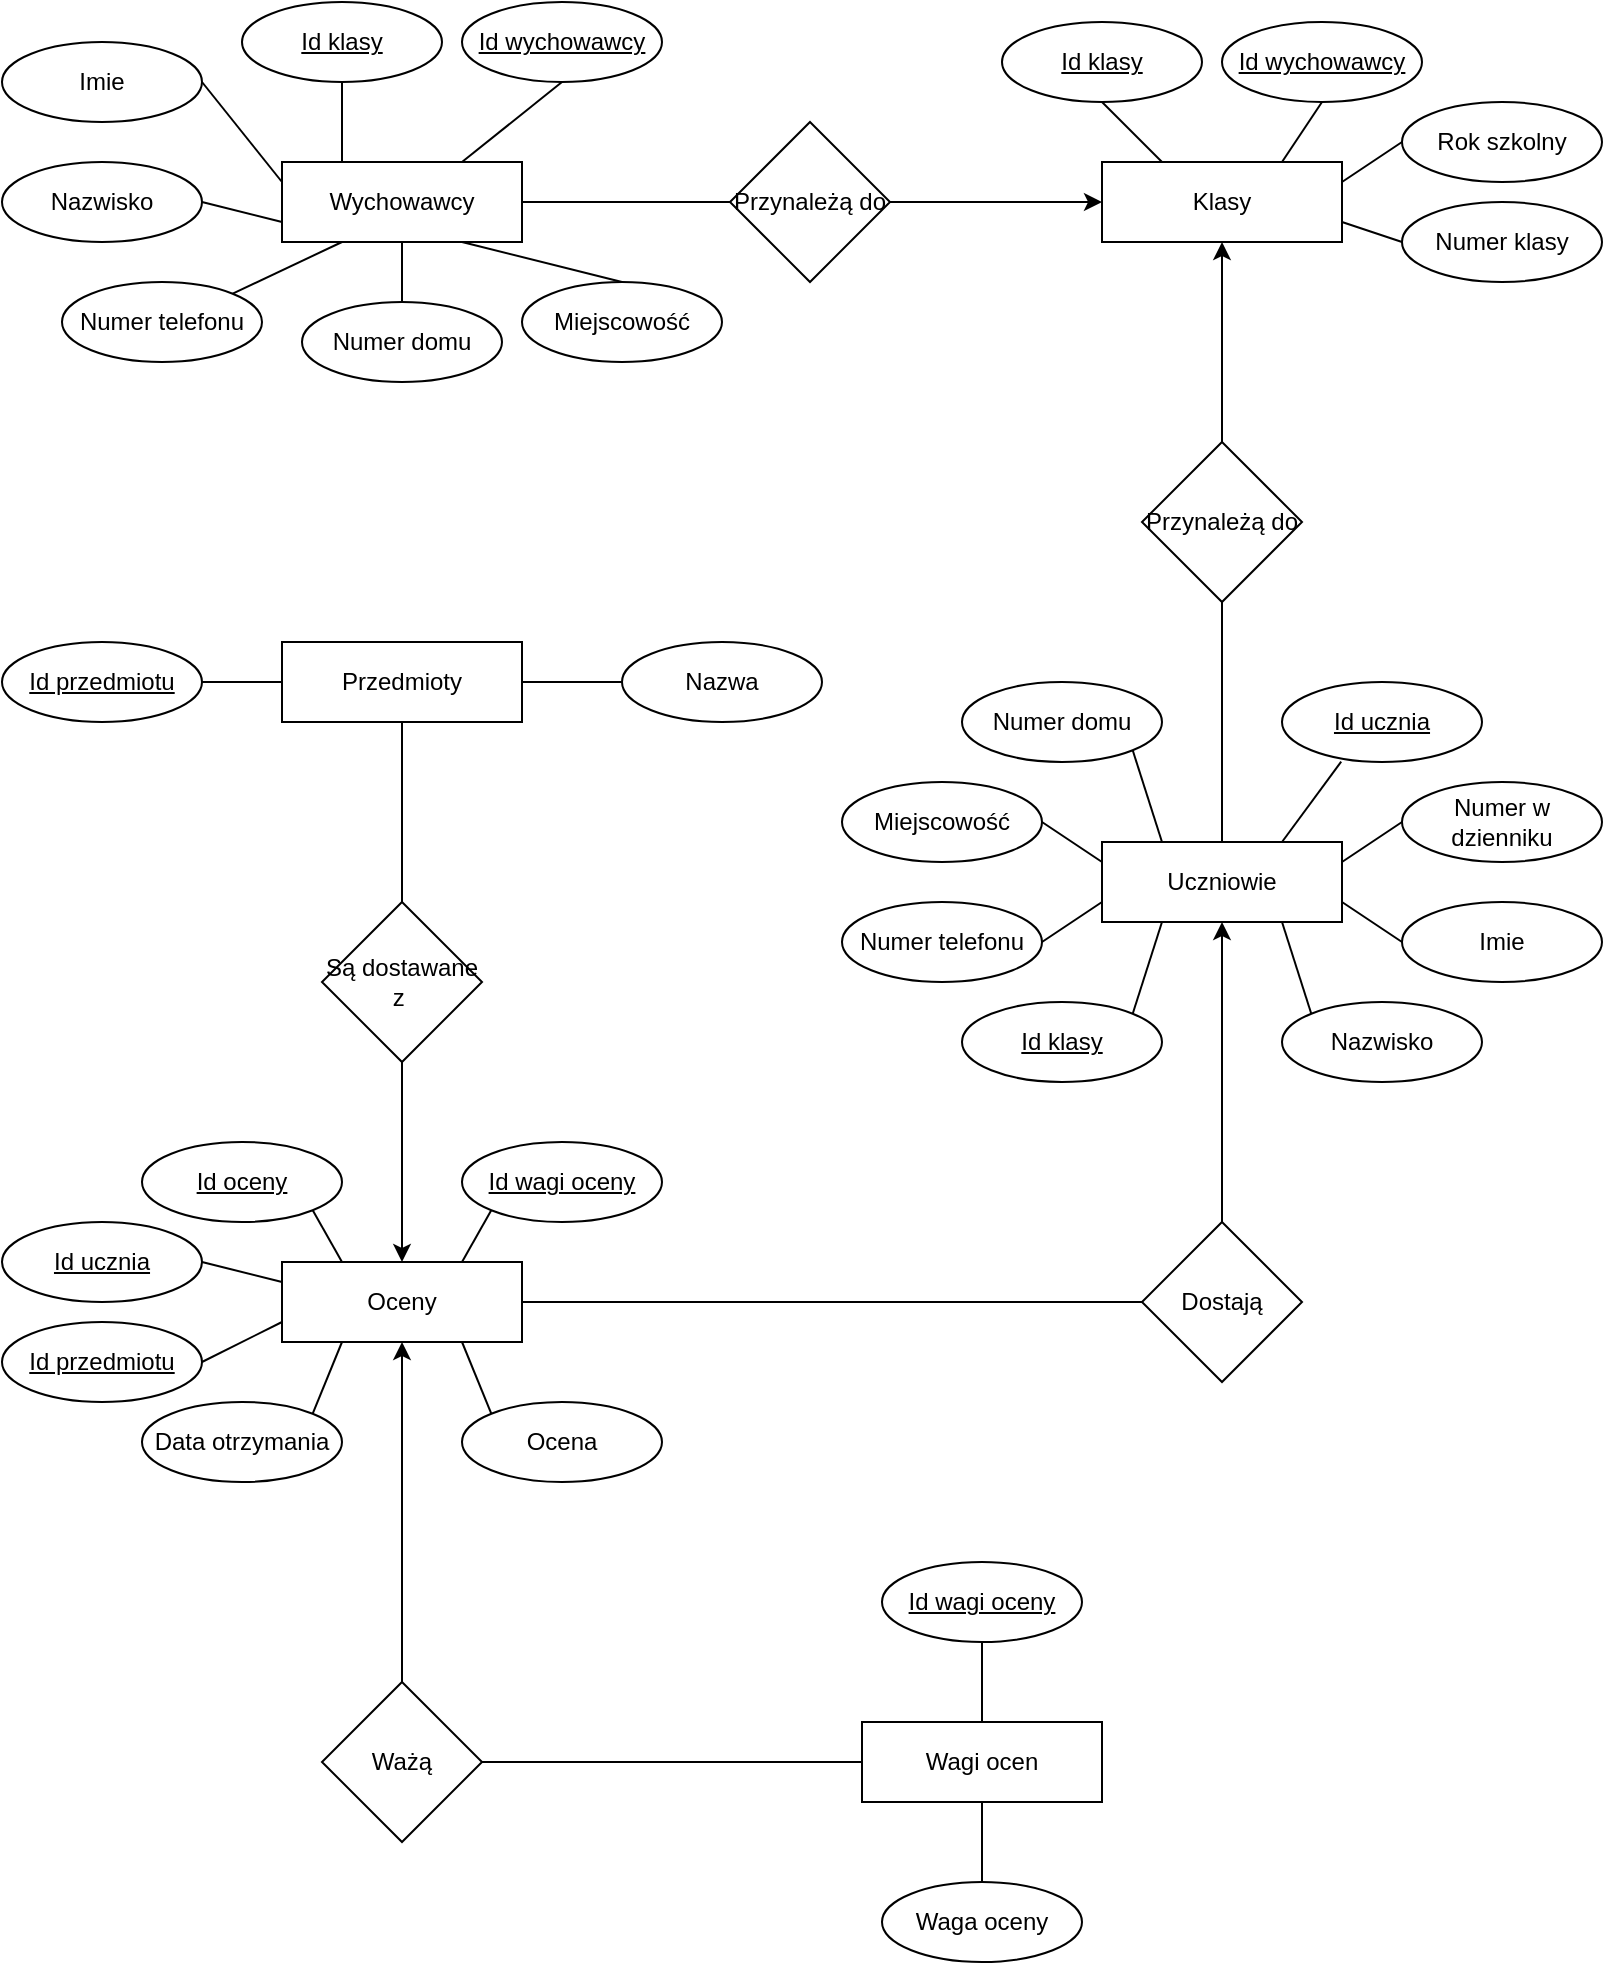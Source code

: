 <mxfile version="21.1.7" type="device">
  <diagram name="Strona-1" id="qrSkr-xfVl-pDHte07sF">
    <mxGraphModel dx="1290" dy="541" grid="1" gridSize="10" guides="1" tooltips="1" connect="1" arrows="1" fold="1" page="1" pageScale="1" pageWidth="827" pageHeight="1169" math="0" shadow="0">
      <root>
        <mxCell id="0" />
        <mxCell id="1" parent="0" />
        <mxCell id="S8km0iW-fhwd8pFj9Efh-2" value="Uczniowie" style="whiteSpace=wrap;html=1;align=center;" vertex="1" parent="1">
          <mxGeometry x="560" y="450" width="120" height="40" as="geometry" />
        </mxCell>
        <mxCell id="S8km0iW-fhwd8pFj9Efh-3" value="Przynależą do" style="shape=rhombus;perimeter=rhombusPerimeter;whiteSpace=wrap;html=1;align=center;" vertex="1" parent="1">
          <mxGeometry x="580" y="250" width="80" height="80" as="geometry" />
        </mxCell>
        <mxCell id="S8km0iW-fhwd8pFj9Efh-4" value="Przynależą do" style="shape=rhombus;perimeter=rhombusPerimeter;whiteSpace=wrap;html=1;align=center;" vertex="1" parent="1">
          <mxGeometry x="374" y="90" width="80" height="80" as="geometry" />
        </mxCell>
        <mxCell id="S8km0iW-fhwd8pFj9Efh-5" value="Klasy" style="whiteSpace=wrap;html=1;align=center;" vertex="1" parent="1">
          <mxGeometry x="560" y="110" width="120" height="40" as="geometry" />
        </mxCell>
        <mxCell id="S8km0iW-fhwd8pFj9Efh-6" value="" style="endArrow=classic;html=1;rounded=0;exitX=0.5;exitY=0;exitDx=0;exitDy=0;entryX=0.5;entryY=1;entryDx=0;entryDy=0;" edge="1" parent="1" source="S8km0iW-fhwd8pFj9Efh-3" target="S8km0iW-fhwd8pFj9Efh-5">
          <mxGeometry width="50" height="50" relative="1" as="geometry">
            <mxPoint x="390" y="290" as="sourcePoint" />
            <mxPoint x="440" y="240" as="targetPoint" />
          </mxGeometry>
        </mxCell>
        <mxCell id="S8km0iW-fhwd8pFj9Efh-7" value="" style="endArrow=classic;html=1;rounded=0;entryX=0;entryY=0.5;entryDx=0;entryDy=0;exitX=1;exitY=0.5;exitDx=0;exitDy=0;" edge="1" parent="1" source="S8km0iW-fhwd8pFj9Efh-4" target="S8km0iW-fhwd8pFj9Efh-5">
          <mxGeometry width="50" height="50" relative="1" as="geometry">
            <mxPoint x="390" y="290" as="sourcePoint" />
            <mxPoint x="440" y="240" as="targetPoint" />
          </mxGeometry>
        </mxCell>
        <mxCell id="S8km0iW-fhwd8pFj9Efh-8" value="" style="endArrow=none;html=1;rounded=0;exitX=0.5;exitY=0;exitDx=0;exitDy=0;entryX=0.5;entryY=1;entryDx=0;entryDy=0;" edge="1" parent="1" source="S8km0iW-fhwd8pFj9Efh-2" target="S8km0iW-fhwd8pFj9Efh-3">
          <mxGeometry width="50" height="50" relative="1" as="geometry">
            <mxPoint x="390" y="290" as="sourcePoint" />
            <mxPoint x="440" y="240" as="targetPoint" />
          </mxGeometry>
        </mxCell>
        <mxCell id="S8km0iW-fhwd8pFj9Efh-9" value="Wychowawcy" style="whiteSpace=wrap;html=1;align=center;" vertex="1" parent="1">
          <mxGeometry x="150" y="110" width="120" height="40" as="geometry" />
        </mxCell>
        <mxCell id="S8km0iW-fhwd8pFj9Efh-11" value="" style="endArrow=none;html=1;rounded=0;exitX=1;exitY=0.5;exitDx=0;exitDy=0;entryX=0;entryY=0.5;entryDx=0;entryDy=0;" edge="1" parent="1" source="S8km0iW-fhwd8pFj9Efh-9" target="S8km0iW-fhwd8pFj9Efh-4">
          <mxGeometry width="50" height="50" relative="1" as="geometry">
            <mxPoint x="390" y="290" as="sourcePoint" />
            <mxPoint x="440" y="240" as="targetPoint" />
          </mxGeometry>
        </mxCell>
        <mxCell id="S8km0iW-fhwd8pFj9Efh-12" value="Oceny" style="whiteSpace=wrap;html=1;align=center;" vertex="1" parent="1">
          <mxGeometry x="150" y="660" width="120" height="40" as="geometry" />
        </mxCell>
        <mxCell id="S8km0iW-fhwd8pFj9Efh-13" value="Dostają" style="shape=rhombus;perimeter=rhombusPerimeter;whiteSpace=wrap;html=1;align=center;" vertex="1" parent="1">
          <mxGeometry x="580" y="640" width="80" height="80" as="geometry" />
        </mxCell>
        <mxCell id="S8km0iW-fhwd8pFj9Efh-14" value="" style="endArrow=none;html=1;rounded=0;exitX=1;exitY=0.5;exitDx=0;exitDy=0;entryX=0;entryY=0.5;entryDx=0;entryDy=0;" edge="1" parent="1" source="S8km0iW-fhwd8pFj9Efh-12" target="S8km0iW-fhwd8pFj9Efh-13">
          <mxGeometry width="50" height="50" relative="1" as="geometry">
            <mxPoint x="390" y="390" as="sourcePoint" />
            <mxPoint x="440" y="340" as="targetPoint" />
          </mxGeometry>
        </mxCell>
        <mxCell id="S8km0iW-fhwd8pFj9Efh-15" value="" style="endArrow=classic;html=1;rounded=0;exitX=0.5;exitY=0;exitDx=0;exitDy=0;entryX=0.5;entryY=1;entryDx=0;entryDy=0;" edge="1" parent="1" source="S8km0iW-fhwd8pFj9Efh-13" target="S8km0iW-fhwd8pFj9Efh-2">
          <mxGeometry width="50" height="50" relative="1" as="geometry">
            <mxPoint x="390" y="390" as="sourcePoint" />
            <mxPoint x="440" y="340" as="targetPoint" />
          </mxGeometry>
        </mxCell>
        <mxCell id="S8km0iW-fhwd8pFj9Efh-17" value="Wagi ocen" style="whiteSpace=wrap;html=1;align=center;" vertex="1" parent="1">
          <mxGeometry x="440" y="890" width="120" height="40" as="geometry" />
        </mxCell>
        <mxCell id="S8km0iW-fhwd8pFj9Efh-19" value="" style="endArrow=classic;html=1;rounded=0;exitX=0.5;exitY=0;exitDx=0;exitDy=0;entryX=0.5;entryY=1;entryDx=0;entryDy=0;" edge="1" parent="1" source="S8km0iW-fhwd8pFj9Efh-18" target="S8km0iW-fhwd8pFj9Efh-12">
          <mxGeometry width="50" height="50" relative="1" as="geometry">
            <mxPoint x="390" y="490" as="sourcePoint" />
            <mxPoint x="440" y="440" as="targetPoint" />
          </mxGeometry>
        </mxCell>
        <mxCell id="S8km0iW-fhwd8pFj9Efh-21" value="" style="endArrow=none;html=1;rounded=0;exitX=0;exitY=0.5;exitDx=0;exitDy=0;entryX=1;entryY=0.5;entryDx=0;entryDy=0;" edge="1" parent="1" source="S8km0iW-fhwd8pFj9Efh-17" target="S8km0iW-fhwd8pFj9Efh-18">
          <mxGeometry width="50" height="50" relative="1" as="geometry">
            <mxPoint x="620" y="440" as="sourcePoint" />
            <mxPoint x="440" y="440" as="targetPoint" />
          </mxGeometry>
        </mxCell>
        <mxCell id="S8km0iW-fhwd8pFj9Efh-18" value="Ważą" style="shape=rhombus;perimeter=rhombusPerimeter;whiteSpace=wrap;html=1;align=center;" vertex="1" parent="1">
          <mxGeometry x="170" y="870" width="80" height="80" as="geometry" />
        </mxCell>
        <mxCell id="S8km0iW-fhwd8pFj9Efh-24" value="Id wychowawcy" style="ellipse;whiteSpace=wrap;html=1;align=center;fontStyle=4;" vertex="1" parent="1">
          <mxGeometry x="240" y="30" width="100" height="40" as="geometry" />
        </mxCell>
        <mxCell id="S8km0iW-fhwd8pFj9Efh-25" value="" style="endArrow=none;html=1;rounded=0;exitX=0.75;exitY=0;exitDx=0;exitDy=0;entryX=0.5;entryY=1;entryDx=0;entryDy=0;" edge="1" parent="1" source="S8km0iW-fhwd8pFj9Efh-9" target="S8km0iW-fhwd8pFj9Efh-24">
          <mxGeometry relative="1" as="geometry">
            <mxPoint x="330" y="170" as="sourcePoint" />
            <mxPoint x="490" y="170" as="targetPoint" />
          </mxGeometry>
        </mxCell>
        <mxCell id="S8km0iW-fhwd8pFj9Efh-26" value="Id klasy" style="ellipse;whiteSpace=wrap;html=1;align=center;fontStyle=4;" vertex="1" parent="1">
          <mxGeometry x="130" y="30" width="100" height="40" as="geometry" />
        </mxCell>
        <mxCell id="S8km0iW-fhwd8pFj9Efh-27" value="" style="endArrow=none;html=1;rounded=0;exitX=0.25;exitY=0;exitDx=0;exitDy=0;entryX=0.5;entryY=1;entryDx=0;entryDy=0;" edge="1" parent="1" source="S8km0iW-fhwd8pFj9Efh-9" target="S8km0iW-fhwd8pFj9Efh-26">
          <mxGeometry relative="1" as="geometry">
            <mxPoint x="330" y="170" as="sourcePoint" />
            <mxPoint x="490" y="170" as="targetPoint" />
          </mxGeometry>
        </mxCell>
        <mxCell id="S8km0iW-fhwd8pFj9Efh-28" value="Imie" style="ellipse;whiteSpace=wrap;html=1;align=center;" vertex="1" parent="1">
          <mxGeometry x="10" y="50" width="100" height="40" as="geometry" />
        </mxCell>
        <mxCell id="S8km0iW-fhwd8pFj9Efh-29" value="" style="endArrow=none;html=1;rounded=0;exitX=0;exitY=0.25;exitDx=0;exitDy=0;entryX=1;entryY=0.5;entryDx=0;entryDy=0;" edge="1" parent="1" source="S8km0iW-fhwd8pFj9Efh-9" target="S8km0iW-fhwd8pFj9Efh-28">
          <mxGeometry relative="1" as="geometry">
            <mxPoint x="330" y="170" as="sourcePoint" />
            <mxPoint x="490" y="170" as="targetPoint" />
          </mxGeometry>
        </mxCell>
        <mxCell id="S8km0iW-fhwd8pFj9Efh-30" value="Nazwisko" style="ellipse;whiteSpace=wrap;html=1;align=center;" vertex="1" parent="1">
          <mxGeometry x="10" y="110" width="100" height="40" as="geometry" />
        </mxCell>
        <mxCell id="S8km0iW-fhwd8pFj9Efh-31" value="" style="endArrow=none;html=1;rounded=0;exitX=1;exitY=0.5;exitDx=0;exitDy=0;entryX=0;entryY=0.75;entryDx=0;entryDy=0;" edge="1" parent="1" source="S8km0iW-fhwd8pFj9Efh-30" target="S8km0iW-fhwd8pFj9Efh-9">
          <mxGeometry relative="1" as="geometry">
            <mxPoint x="330" y="170" as="sourcePoint" />
            <mxPoint x="490" y="170" as="targetPoint" />
          </mxGeometry>
        </mxCell>
        <mxCell id="S8km0iW-fhwd8pFj9Efh-33" value="Numer telefonu" style="ellipse;whiteSpace=wrap;html=1;align=center;" vertex="1" parent="1">
          <mxGeometry x="40" y="170" width="100" height="40" as="geometry" />
        </mxCell>
        <mxCell id="S8km0iW-fhwd8pFj9Efh-34" value="Miejscowość" style="ellipse;whiteSpace=wrap;html=1;align=center;" vertex="1" parent="1">
          <mxGeometry x="270" y="170" width="100" height="40" as="geometry" />
        </mxCell>
        <mxCell id="S8km0iW-fhwd8pFj9Efh-35" value="Numer domu" style="ellipse;whiteSpace=wrap;html=1;align=center;" vertex="1" parent="1">
          <mxGeometry x="160" y="180" width="100" height="40" as="geometry" />
        </mxCell>
        <mxCell id="S8km0iW-fhwd8pFj9Efh-36" value="" style="endArrow=none;html=1;rounded=0;exitX=1;exitY=0;exitDx=0;exitDy=0;entryX=0.25;entryY=1;entryDx=0;entryDy=0;" edge="1" parent="1" source="S8km0iW-fhwd8pFj9Efh-33" target="S8km0iW-fhwd8pFj9Efh-9">
          <mxGeometry width="50" height="50" relative="1" as="geometry">
            <mxPoint x="390" y="190" as="sourcePoint" />
            <mxPoint x="440" y="140" as="targetPoint" />
          </mxGeometry>
        </mxCell>
        <mxCell id="S8km0iW-fhwd8pFj9Efh-37" value="" style="endArrow=none;html=1;rounded=0;exitX=0.5;exitY=0;exitDx=0;exitDy=0;entryX=0.5;entryY=1;entryDx=0;entryDy=0;" edge="1" parent="1" source="S8km0iW-fhwd8pFj9Efh-35" target="S8km0iW-fhwd8pFj9Efh-9">
          <mxGeometry width="50" height="50" relative="1" as="geometry">
            <mxPoint x="390" y="190" as="sourcePoint" />
            <mxPoint x="440" y="140" as="targetPoint" />
          </mxGeometry>
        </mxCell>
        <mxCell id="S8km0iW-fhwd8pFj9Efh-38" value="" style="endArrow=none;html=1;rounded=0;exitX=0.75;exitY=1;exitDx=0;exitDy=0;entryX=0.5;entryY=0;entryDx=0;entryDy=0;" edge="1" parent="1" source="S8km0iW-fhwd8pFj9Efh-9" target="S8km0iW-fhwd8pFj9Efh-34">
          <mxGeometry width="50" height="50" relative="1" as="geometry">
            <mxPoint x="390" y="190" as="sourcePoint" />
            <mxPoint x="440" y="140" as="targetPoint" />
          </mxGeometry>
        </mxCell>
        <mxCell id="S8km0iW-fhwd8pFj9Efh-39" value="Id klasy" style="ellipse;whiteSpace=wrap;html=1;align=center;fontStyle=4;" vertex="1" parent="1">
          <mxGeometry x="510" y="40" width="100" height="40" as="geometry" />
        </mxCell>
        <mxCell id="S8km0iW-fhwd8pFj9Efh-40" value="Id wychowawcy" style="ellipse;whiteSpace=wrap;html=1;align=center;fontStyle=4;" vertex="1" parent="1">
          <mxGeometry x="620" y="40" width="100" height="40" as="geometry" />
        </mxCell>
        <mxCell id="S8km0iW-fhwd8pFj9Efh-41" value="" style="endArrow=none;html=1;rounded=0;entryX=0.25;entryY=0;entryDx=0;entryDy=0;exitX=0.5;exitY=1;exitDx=0;exitDy=0;" edge="1" parent="1" source="S8km0iW-fhwd8pFj9Efh-39" target="S8km0iW-fhwd8pFj9Efh-5">
          <mxGeometry relative="1" as="geometry">
            <mxPoint x="330" y="170" as="sourcePoint" />
            <mxPoint x="490" y="170" as="targetPoint" />
          </mxGeometry>
        </mxCell>
        <mxCell id="S8km0iW-fhwd8pFj9Efh-42" value="" style="endArrow=none;html=1;rounded=0;entryX=0.75;entryY=0;entryDx=0;entryDy=0;exitX=0.5;exitY=1;exitDx=0;exitDy=0;" edge="1" parent="1" source="S8km0iW-fhwd8pFj9Efh-40" target="S8km0iW-fhwd8pFj9Efh-5">
          <mxGeometry relative="1" as="geometry">
            <mxPoint x="330" y="170" as="sourcePoint" />
            <mxPoint x="490" y="170" as="targetPoint" />
          </mxGeometry>
        </mxCell>
        <mxCell id="S8km0iW-fhwd8pFj9Efh-43" value="Rok szkolny" style="ellipse;whiteSpace=wrap;html=1;align=center;" vertex="1" parent="1">
          <mxGeometry x="710" y="80" width="100" height="40" as="geometry" />
        </mxCell>
        <mxCell id="S8km0iW-fhwd8pFj9Efh-44" value="Numer klasy" style="ellipse;whiteSpace=wrap;html=1;align=center;" vertex="1" parent="1">
          <mxGeometry x="710" y="130" width="100" height="40" as="geometry" />
        </mxCell>
        <mxCell id="S8km0iW-fhwd8pFj9Efh-45" value="" style="endArrow=none;html=1;rounded=0;entryX=1;entryY=0.25;entryDx=0;entryDy=0;exitX=0;exitY=0.5;exitDx=0;exitDy=0;" edge="1" parent="1" source="S8km0iW-fhwd8pFj9Efh-43" target="S8km0iW-fhwd8pFj9Efh-5">
          <mxGeometry relative="1" as="geometry">
            <mxPoint x="330" y="170" as="sourcePoint" />
            <mxPoint x="490" y="170" as="targetPoint" />
          </mxGeometry>
        </mxCell>
        <mxCell id="S8km0iW-fhwd8pFj9Efh-46" value="" style="endArrow=none;html=1;rounded=0;entryX=0;entryY=0.5;entryDx=0;entryDy=0;exitX=1;exitY=0.75;exitDx=0;exitDy=0;" edge="1" parent="1" source="S8km0iW-fhwd8pFj9Efh-5" target="S8km0iW-fhwd8pFj9Efh-44">
          <mxGeometry relative="1" as="geometry">
            <mxPoint x="330" y="170" as="sourcePoint" />
            <mxPoint x="490" y="170" as="targetPoint" />
          </mxGeometry>
        </mxCell>
        <mxCell id="S8km0iW-fhwd8pFj9Efh-48" value="Id ucznia" style="ellipse;whiteSpace=wrap;html=1;align=center;fontStyle=4;" vertex="1" parent="1">
          <mxGeometry x="650" y="370" width="100" height="40" as="geometry" />
        </mxCell>
        <mxCell id="S8km0iW-fhwd8pFj9Efh-49" value="Id klasy" style="ellipse;whiteSpace=wrap;html=1;align=center;fontStyle=4;" vertex="1" parent="1">
          <mxGeometry x="490" y="530" width="100" height="40" as="geometry" />
        </mxCell>
        <mxCell id="S8km0iW-fhwd8pFj9Efh-50" value="Numer w dzienniku" style="ellipse;whiteSpace=wrap;html=1;align=center;" vertex="1" parent="1">
          <mxGeometry x="710" y="420" width="100" height="40" as="geometry" />
        </mxCell>
        <mxCell id="S8km0iW-fhwd8pFj9Efh-51" value="Imie" style="ellipse;whiteSpace=wrap;html=1;align=center;" vertex="1" parent="1">
          <mxGeometry x="710" y="480" width="100" height="40" as="geometry" />
        </mxCell>
        <mxCell id="S8km0iW-fhwd8pFj9Efh-52" value="Nazwisko" style="ellipse;whiteSpace=wrap;html=1;align=center;" vertex="1" parent="1">
          <mxGeometry x="650" y="530" width="100" height="40" as="geometry" />
        </mxCell>
        <mxCell id="S8km0iW-fhwd8pFj9Efh-53" value="Numer telefonu" style="ellipse;whiteSpace=wrap;html=1;align=center;" vertex="1" parent="1">
          <mxGeometry x="430" y="480" width="100" height="40" as="geometry" />
        </mxCell>
        <mxCell id="S8km0iW-fhwd8pFj9Efh-54" value="Miejscowość" style="ellipse;whiteSpace=wrap;html=1;align=center;" vertex="1" parent="1">
          <mxGeometry x="430" y="420" width="100" height="40" as="geometry" />
        </mxCell>
        <mxCell id="S8km0iW-fhwd8pFj9Efh-55" value="Numer domu" style="ellipse;whiteSpace=wrap;html=1;align=center;" vertex="1" parent="1">
          <mxGeometry x="490" y="370" width="100" height="40" as="geometry" />
        </mxCell>
        <mxCell id="S8km0iW-fhwd8pFj9Efh-56" value="" style="endArrow=none;html=1;rounded=0;entryX=1;entryY=1;entryDx=0;entryDy=0;exitX=0.25;exitY=0;exitDx=0;exitDy=0;" edge="1" parent="1" source="S8km0iW-fhwd8pFj9Efh-2" target="S8km0iW-fhwd8pFj9Efh-55">
          <mxGeometry width="50" height="50" relative="1" as="geometry">
            <mxPoint x="390" y="490" as="sourcePoint" />
            <mxPoint x="440" y="440" as="targetPoint" />
          </mxGeometry>
        </mxCell>
        <mxCell id="S8km0iW-fhwd8pFj9Efh-57" value="" style="endArrow=none;html=1;rounded=0;exitX=0;exitY=0.25;exitDx=0;exitDy=0;entryX=1;entryY=0.5;entryDx=0;entryDy=0;" edge="1" parent="1" source="S8km0iW-fhwd8pFj9Efh-2" target="S8km0iW-fhwd8pFj9Efh-54">
          <mxGeometry width="50" height="50" relative="1" as="geometry">
            <mxPoint x="390" y="490" as="sourcePoint" />
            <mxPoint x="440" y="440" as="targetPoint" />
          </mxGeometry>
        </mxCell>
        <mxCell id="S8km0iW-fhwd8pFj9Efh-58" value="" style="endArrow=none;html=1;rounded=0;entryX=0;entryY=0.75;entryDx=0;entryDy=0;exitX=1;exitY=0.5;exitDx=0;exitDy=0;" edge="1" parent="1" source="S8km0iW-fhwd8pFj9Efh-53" target="S8km0iW-fhwd8pFj9Efh-2">
          <mxGeometry width="50" height="50" relative="1" as="geometry">
            <mxPoint x="390" y="490" as="sourcePoint" />
            <mxPoint x="440" y="440" as="targetPoint" />
          </mxGeometry>
        </mxCell>
        <mxCell id="S8km0iW-fhwd8pFj9Efh-59" value="" style="endArrow=none;html=1;rounded=0;entryX=1;entryY=0;entryDx=0;entryDy=0;exitX=0.25;exitY=1;exitDx=0;exitDy=0;" edge="1" parent="1" source="S8km0iW-fhwd8pFj9Efh-2" target="S8km0iW-fhwd8pFj9Efh-49">
          <mxGeometry width="50" height="50" relative="1" as="geometry">
            <mxPoint x="390" y="490" as="sourcePoint" />
            <mxPoint x="440" y="440" as="targetPoint" />
          </mxGeometry>
        </mxCell>
        <mxCell id="S8km0iW-fhwd8pFj9Efh-60" value="" style="endArrow=none;html=1;rounded=0;exitX=0.296;exitY=0.995;exitDx=0;exitDy=0;exitPerimeter=0;entryX=0.75;entryY=0;entryDx=0;entryDy=0;" edge="1" parent="1" source="S8km0iW-fhwd8pFj9Efh-48" target="S8km0iW-fhwd8pFj9Efh-2">
          <mxGeometry width="50" height="50" relative="1" as="geometry">
            <mxPoint x="390" y="490" as="sourcePoint" />
            <mxPoint x="440" y="440" as="targetPoint" />
          </mxGeometry>
        </mxCell>
        <mxCell id="S8km0iW-fhwd8pFj9Efh-61" value="" style="endArrow=none;html=1;rounded=0;entryX=0;entryY=0.5;entryDx=0;entryDy=0;exitX=1;exitY=0.25;exitDx=0;exitDy=0;" edge="1" parent="1" source="S8km0iW-fhwd8pFj9Efh-2" target="S8km0iW-fhwd8pFj9Efh-50">
          <mxGeometry width="50" height="50" relative="1" as="geometry">
            <mxPoint x="390" y="490" as="sourcePoint" />
            <mxPoint x="440" y="440" as="targetPoint" />
          </mxGeometry>
        </mxCell>
        <mxCell id="S8km0iW-fhwd8pFj9Efh-62" value="" style="endArrow=none;html=1;rounded=0;entryX=0;entryY=0.5;entryDx=0;entryDy=0;exitX=1;exitY=0.75;exitDx=0;exitDy=0;" edge="1" parent="1" source="S8km0iW-fhwd8pFj9Efh-2" target="S8km0iW-fhwd8pFj9Efh-51">
          <mxGeometry width="50" height="50" relative="1" as="geometry">
            <mxPoint x="390" y="490" as="sourcePoint" />
            <mxPoint x="440" y="440" as="targetPoint" />
          </mxGeometry>
        </mxCell>
        <mxCell id="S8km0iW-fhwd8pFj9Efh-63" value="" style="endArrow=none;html=1;rounded=0;entryX=0;entryY=0;entryDx=0;entryDy=0;exitX=0.75;exitY=1;exitDx=0;exitDy=0;" edge="1" parent="1" source="S8km0iW-fhwd8pFj9Efh-2" target="S8km0iW-fhwd8pFj9Efh-52">
          <mxGeometry width="50" height="50" relative="1" as="geometry">
            <mxPoint x="390" y="590" as="sourcePoint" />
            <mxPoint x="440" y="540" as="targetPoint" />
          </mxGeometry>
        </mxCell>
        <mxCell id="S8km0iW-fhwd8pFj9Efh-64" value="Przedmioty" style="whiteSpace=wrap;html=1;align=center;" vertex="1" parent="1">
          <mxGeometry x="150" y="350" width="120" height="40" as="geometry" />
        </mxCell>
        <mxCell id="S8km0iW-fhwd8pFj9Efh-65" value="Są dostawane z&amp;nbsp;" style="shape=rhombus;perimeter=rhombusPerimeter;whiteSpace=wrap;html=1;align=center;" vertex="1" parent="1">
          <mxGeometry x="170" y="480" width="80" height="80" as="geometry" />
        </mxCell>
        <mxCell id="S8km0iW-fhwd8pFj9Efh-66" value="" style="endArrow=none;html=1;rounded=0;exitX=0.5;exitY=1;exitDx=0;exitDy=0;entryX=0.5;entryY=0;entryDx=0;entryDy=0;" edge="1" parent="1" source="S8km0iW-fhwd8pFj9Efh-64" target="S8km0iW-fhwd8pFj9Efh-65">
          <mxGeometry width="50" height="50" relative="1" as="geometry">
            <mxPoint x="390" y="490" as="sourcePoint" />
            <mxPoint x="440" y="440" as="targetPoint" />
          </mxGeometry>
        </mxCell>
        <mxCell id="S8km0iW-fhwd8pFj9Efh-67" value="" style="endArrow=classic;html=1;rounded=0;exitX=0.5;exitY=1;exitDx=0;exitDy=0;entryX=0.5;entryY=0;entryDx=0;entryDy=0;" edge="1" parent="1" source="S8km0iW-fhwd8pFj9Efh-65" target="S8km0iW-fhwd8pFj9Efh-12">
          <mxGeometry width="50" height="50" relative="1" as="geometry">
            <mxPoint x="390" y="490" as="sourcePoint" />
            <mxPoint x="440" y="440" as="targetPoint" />
          </mxGeometry>
        </mxCell>
        <mxCell id="S8km0iW-fhwd8pFj9Efh-68" value="Id oceny" style="ellipse;whiteSpace=wrap;html=1;align=center;fontStyle=4;" vertex="1" parent="1">
          <mxGeometry x="80" y="600" width="100" height="40" as="geometry" />
        </mxCell>
        <mxCell id="S8km0iW-fhwd8pFj9Efh-69" value="Id ucznia" style="ellipse;whiteSpace=wrap;html=1;align=center;fontStyle=4;" vertex="1" parent="1">
          <mxGeometry x="10" y="640" width="100" height="40" as="geometry" />
        </mxCell>
        <mxCell id="S8km0iW-fhwd8pFj9Efh-70" value="Id przedmiotu" style="ellipse;whiteSpace=wrap;html=1;align=center;fontStyle=4;" vertex="1" parent="1">
          <mxGeometry x="10" y="690" width="100" height="40" as="geometry" />
        </mxCell>
        <mxCell id="S8km0iW-fhwd8pFj9Efh-71" value="Data otrzymania" style="ellipse;whiteSpace=wrap;html=1;align=center;" vertex="1" parent="1">
          <mxGeometry x="80" y="730" width="100" height="40" as="geometry" />
        </mxCell>
        <mxCell id="S8km0iW-fhwd8pFj9Efh-72" value="Ocena" style="ellipse;whiteSpace=wrap;html=1;align=center;" vertex="1" parent="1">
          <mxGeometry x="240" y="730" width="100" height="40" as="geometry" />
        </mxCell>
        <mxCell id="S8km0iW-fhwd8pFj9Efh-73" value="Id wagi oceny" style="ellipse;whiteSpace=wrap;html=1;align=center;fontStyle=4;" vertex="1" parent="1">
          <mxGeometry x="240" y="600" width="100" height="40" as="geometry" />
        </mxCell>
        <mxCell id="S8km0iW-fhwd8pFj9Efh-74" value="" style="endArrow=none;html=1;rounded=0;exitX=0.75;exitY=0;exitDx=0;exitDy=0;entryX=0;entryY=1;entryDx=0;entryDy=0;" edge="1" parent="1" source="S8km0iW-fhwd8pFj9Efh-12" target="S8km0iW-fhwd8pFj9Efh-73">
          <mxGeometry width="50" height="50" relative="1" as="geometry">
            <mxPoint x="390" y="590" as="sourcePoint" />
            <mxPoint x="440" y="540" as="targetPoint" />
          </mxGeometry>
        </mxCell>
        <mxCell id="S8km0iW-fhwd8pFj9Efh-75" value="" style="endArrow=none;html=1;rounded=0;exitX=0.75;exitY=1;exitDx=0;exitDy=0;entryX=0;entryY=0;entryDx=0;entryDy=0;" edge="1" parent="1" source="S8km0iW-fhwd8pFj9Efh-12" target="S8km0iW-fhwd8pFj9Efh-72">
          <mxGeometry width="50" height="50" relative="1" as="geometry">
            <mxPoint x="390" y="590" as="sourcePoint" />
            <mxPoint x="440" y="540" as="targetPoint" />
          </mxGeometry>
        </mxCell>
        <mxCell id="S8km0iW-fhwd8pFj9Efh-76" value="" style="endArrow=none;html=1;rounded=0;exitX=1;exitY=0;exitDx=0;exitDy=0;entryX=0.25;entryY=1;entryDx=0;entryDy=0;" edge="1" parent="1" source="S8km0iW-fhwd8pFj9Efh-71" target="S8km0iW-fhwd8pFj9Efh-12">
          <mxGeometry width="50" height="50" relative="1" as="geometry">
            <mxPoint x="390" y="590" as="sourcePoint" />
            <mxPoint x="440" y="540" as="targetPoint" />
          </mxGeometry>
        </mxCell>
        <mxCell id="S8km0iW-fhwd8pFj9Efh-77" value="" style="endArrow=none;html=1;rounded=0;exitX=1;exitY=1;exitDx=0;exitDy=0;entryX=0.25;entryY=0;entryDx=0;entryDy=0;" edge="1" parent="1" source="S8km0iW-fhwd8pFj9Efh-68" target="S8km0iW-fhwd8pFj9Efh-12">
          <mxGeometry width="50" height="50" relative="1" as="geometry">
            <mxPoint x="390" y="590" as="sourcePoint" />
            <mxPoint x="440" y="540" as="targetPoint" />
          </mxGeometry>
        </mxCell>
        <mxCell id="S8km0iW-fhwd8pFj9Efh-78" value="" style="endArrow=none;html=1;rounded=0;exitX=1;exitY=0.5;exitDx=0;exitDy=0;entryX=0;entryY=0.25;entryDx=0;entryDy=0;" edge="1" parent="1" source="S8km0iW-fhwd8pFj9Efh-69" target="S8km0iW-fhwd8pFj9Efh-12">
          <mxGeometry width="50" height="50" relative="1" as="geometry">
            <mxPoint x="390" y="590" as="sourcePoint" />
            <mxPoint x="440" y="540" as="targetPoint" />
          </mxGeometry>
        </mxCell>
        <mxCell id="S8km0iW-fhwd8pFj9Efh-79" value="" style="endArrow=none;html=1;rounded=0;exitX=1;exitY=0.5;exitDx=0;exitDy=0;entryX=0;entryY=0.75;entryDx=0;entryDy=0;" edge="1" parent="1" source="S8km0iW-fhwd8pFj9Efh-70" target="S8km0iW-fhwd8pFj9Efh-12">
          <mxGeometry width="50" height="50" relative="1" as="geometry">
            <mxPoint x="390" y="590" as="sourcePoint" />
            <mxPoint x="440" y="540" as="targetPoint" />
          </mxGeometry>
        </mxCell>
        <mxCell id="S8km0iW-fhwd8pFj9Efh-80" value="Id wagi oceny" style="ellipse;whiteSpace=wrap;html=1;align=center;fontStyle=4;" vertex="1" parent="1">
          <mxGeometry x="450" y="810" width="100" height="40" as="geometry" />
        </mxCell>
        <mxCell id="S8km0iW-fhwd8pFj9Efh-81" value="Waga oceny" style="ellipse;whiteSpace=wrap;html=1;align=center;" vertex="1" parent="1">
          <mxGeometry x="450" y="970" width="100" height="40" as="geometry" />
        </mxCell>
        <mxCell id="S8km0iW-fhwd8pFj9Efh-82" value="" style="endArrow=none;html=1;rounded=0;entryX=0.5;entryY=1;entryDx=0;entryDy=0;" edge="1" parent="1" source="S8km0iW-fhwd8pFj9Efh-17" target="S8km0iW-fhwd8pFj9Efh-80">
          <mxGeometry width="50" height="50" relative="1" as="geometry">
            <mxPoint x="390" y="890" as="sourcePoint" />
            <mxPoint x="440" y="840" as="targetPoint" />
          </mxGeometry>
        </mxCell>
        <mxCell id="S8km0iW-fhwd8pFj9Efh-83" value="" style="endArrow=none;html=1;rounded=0;exitX=0.5;exitY=0;exitDx=0;exitDy=0;entryX=0.5;entryY=1;entryDx=0;entryDy=0;" edge="1" parent="1" source="S8km0iW-fhwd8pFj9Efh-81" target="S8km0iW-fhwd8pFj9Efh-17">
          <mxGeometry width="50" height="50" relative="1" as="geometry">
            <mxPoint x="390" y="890" as="sourcePoint" />
            <mxPoint x="440" y="840" as="targetPoint" />
          </mxGeometry>
        </mxCell>
        <mxCell id="S8km0iW-fhwd8pFj9Efh-84" value="Id przedmiotu" style="ellipse;whiteSpace=wrap;html=1;align=center;fontStyle=4;" vertex="1" parent="1">
          <mxGeometry x="10" y="350" width="100" height="40" as="geometry" />
        </mxCell>
        <mxCell id="S8km0iW-fhwd8pFj9Efh-85" value="Nazwa" style="ellipse;whiteSpace=wrap;html=1;align=center;" vertex="1" parent="1">
          <mxGeometry x="320" y="350" width="100" height="40" as="geometry" />
        </mxCell>
        <mxCell id="S8km0iW-fhwd8pFj9Efh-86" value="" style="endArrow=none;html=1;rounded=0;exitX=0;exitY=0.5;exitDx=0;exitDy=0;entryX=1;entryY=0.5;entryDx=0;entryDy=0;" edge="1" parent="1" source="S8km0iW-fhwd8pFj9Efh-85" target="S8km0iW-fhwd8pFj9Efh-64">
          <mxGeometry width="50" height="50" relative="1" as="geometry">
            <mxPoint x="390" y="390" as="sourcePoint" />
            <mxPoint x="440" y="340" as="targetPoint" />
          </mxGeometry>
        </mxCell>
        <mxCell id="S8km0iW-fhwd8pFj9Efh-87" value="" style="endArrow=none;html=1;rounded=0;exitX=1;exitY=0.5;exitDx=0;exitDy=0;entryX=0;entryY=0.5;entryDx=0;entryDy=0;" edge="1" parent="1" source="S8km0iW-fhwd8pFj9Efh-84" target="S8km0iW-fhwd8pFj9Efh-64">
          <mxGeometry width="50" height="50" relative="1" as="geometry">
            <mxPoint x="390" y="390" as="sourcePoint" />
            <mxPoint x="440" y="340" as="targetPoint" />
          </mxGeometry>
        </mxCell>
      </root>
    </mxGraphModel>
  </diagram>
</mxfile>
